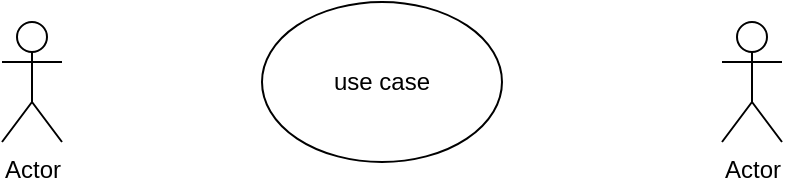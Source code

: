 <mxfile version="14.4.3" type="device" pages="2"><diagram id="lxV4tLwZwvAU6WEYvYco" name="use case"><mxGraphModel dx="846" dy="494" grid="1" gridSize="10" guides="1" tooltips="1" connect="1" arrows="1" fold="1" page="1" pageScale="1" pageWidth="850" pageHeight="1100" math="0" shadow="0"><root><mxCell id="0"/><mxCell id="1" parent="0"/><mxCell id="CxUJ6_RS6z9M0IQenJ-b-1" value="Actor" style="shape=umlActor;verticalLabelPosition=bottom;verticalAlign=top;html=1;outlineConnect=0;" parent="1" vertex="1"><mxGeometry x="110" y="130" width="30" height="60" as="geometry"/></mxCell><mxCell id="CxUJ6_RS6z9M0IQenJ-b-2" value="use case" style="ellipse;whiteSpace=wrap;html=1;" parent="1" vertex="1"><mxGeometry x="240" y="120" width="120" height="80" as="geometry"/></mxCell><mxCell id="CxUJ6_RS6z9M0IQenJ-b-3" value="Actor" style="shape=umlActor;verticalLabelPosition=bottom;verticalAlign=top;html=1;outlineConnect=0;" parent="1" vertex="1"><mxGeometry x="470" y="130" width="30" height="60" as="geometry"/></mxCell></root></mxGraphModel></diagram><diagram id="WdrIR1BplDiINEX0QUOe" name="wireframe"><mxGraphModel dx="846" dy="494" grid="1" gridSize="10" guides="1" tooltips="1" connect="1" arrows="1" fold="1" page="1" pageScale="1" pageWidth="850" pageHeight="1100" math="0" shadow="0"><root><mxCell id="pm2oUnbksZx_5OL8YmoE-0"/><mxCell id="pm2oUnbksZx_5OL8YmoE-1" parent="pm2oUnbksZx_5OL8YmoE-0"/></root></mxGraphModel></diagram></mxfile>